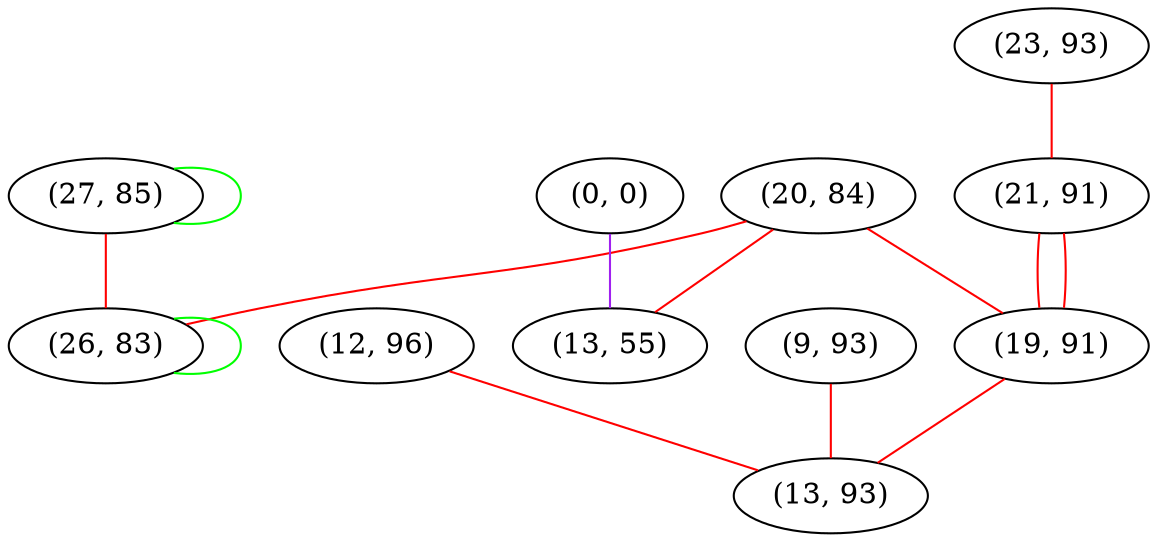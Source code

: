 graph "" {
"(27, 85)";
"(23, 93)";
"(12, 96)";
"(21, 91)";
"(20, 84)";
"(19, 91)";
"(0, 0)";
"(9, 93)";
"(13, 55)";
"(13, 93)";
"(26, 83)";
"(27, 85)" -- "(26, 83)"  [color=red, key=0, weight=1];
"(27, 85)" -- "(27, 85)"  [color=green, key=0, weight=2];
"(23, 93)" -- "(21, 91)"  [color=red, key=0, weight=1];
"(12, 96)" -- "(13, 93)"  [color=red, key=0, weight=1];
"(21, 91)" -- "(19, 91)"  [color=red, key=0, weight=1];
"(21, 91)" -- "(19, 91)"  [color=red, key=1, weight=1];
"(20, 84)" -- "(13, 55)"  [color=red, key=0, weight=1];
"(20, 84)" -- "(26, 83)"  [color=red, key=0, weight=1];
"(20, 84)" -- "(19, 91)"  [color=red, key=0, weight=1];
"(19, 91)" -- "(13, 93)"  [color=red, key=0, weight=1];
"(0, 0)" -- "(13, 55)"  [color=purple, key=0, weight=4];
"(9, 93)" -- "(13, 93)"  [color=red, key=0, weight=1];
"(26, 83)" -- "(26, 83)"  [color=green, key=0, weight=2];
}
